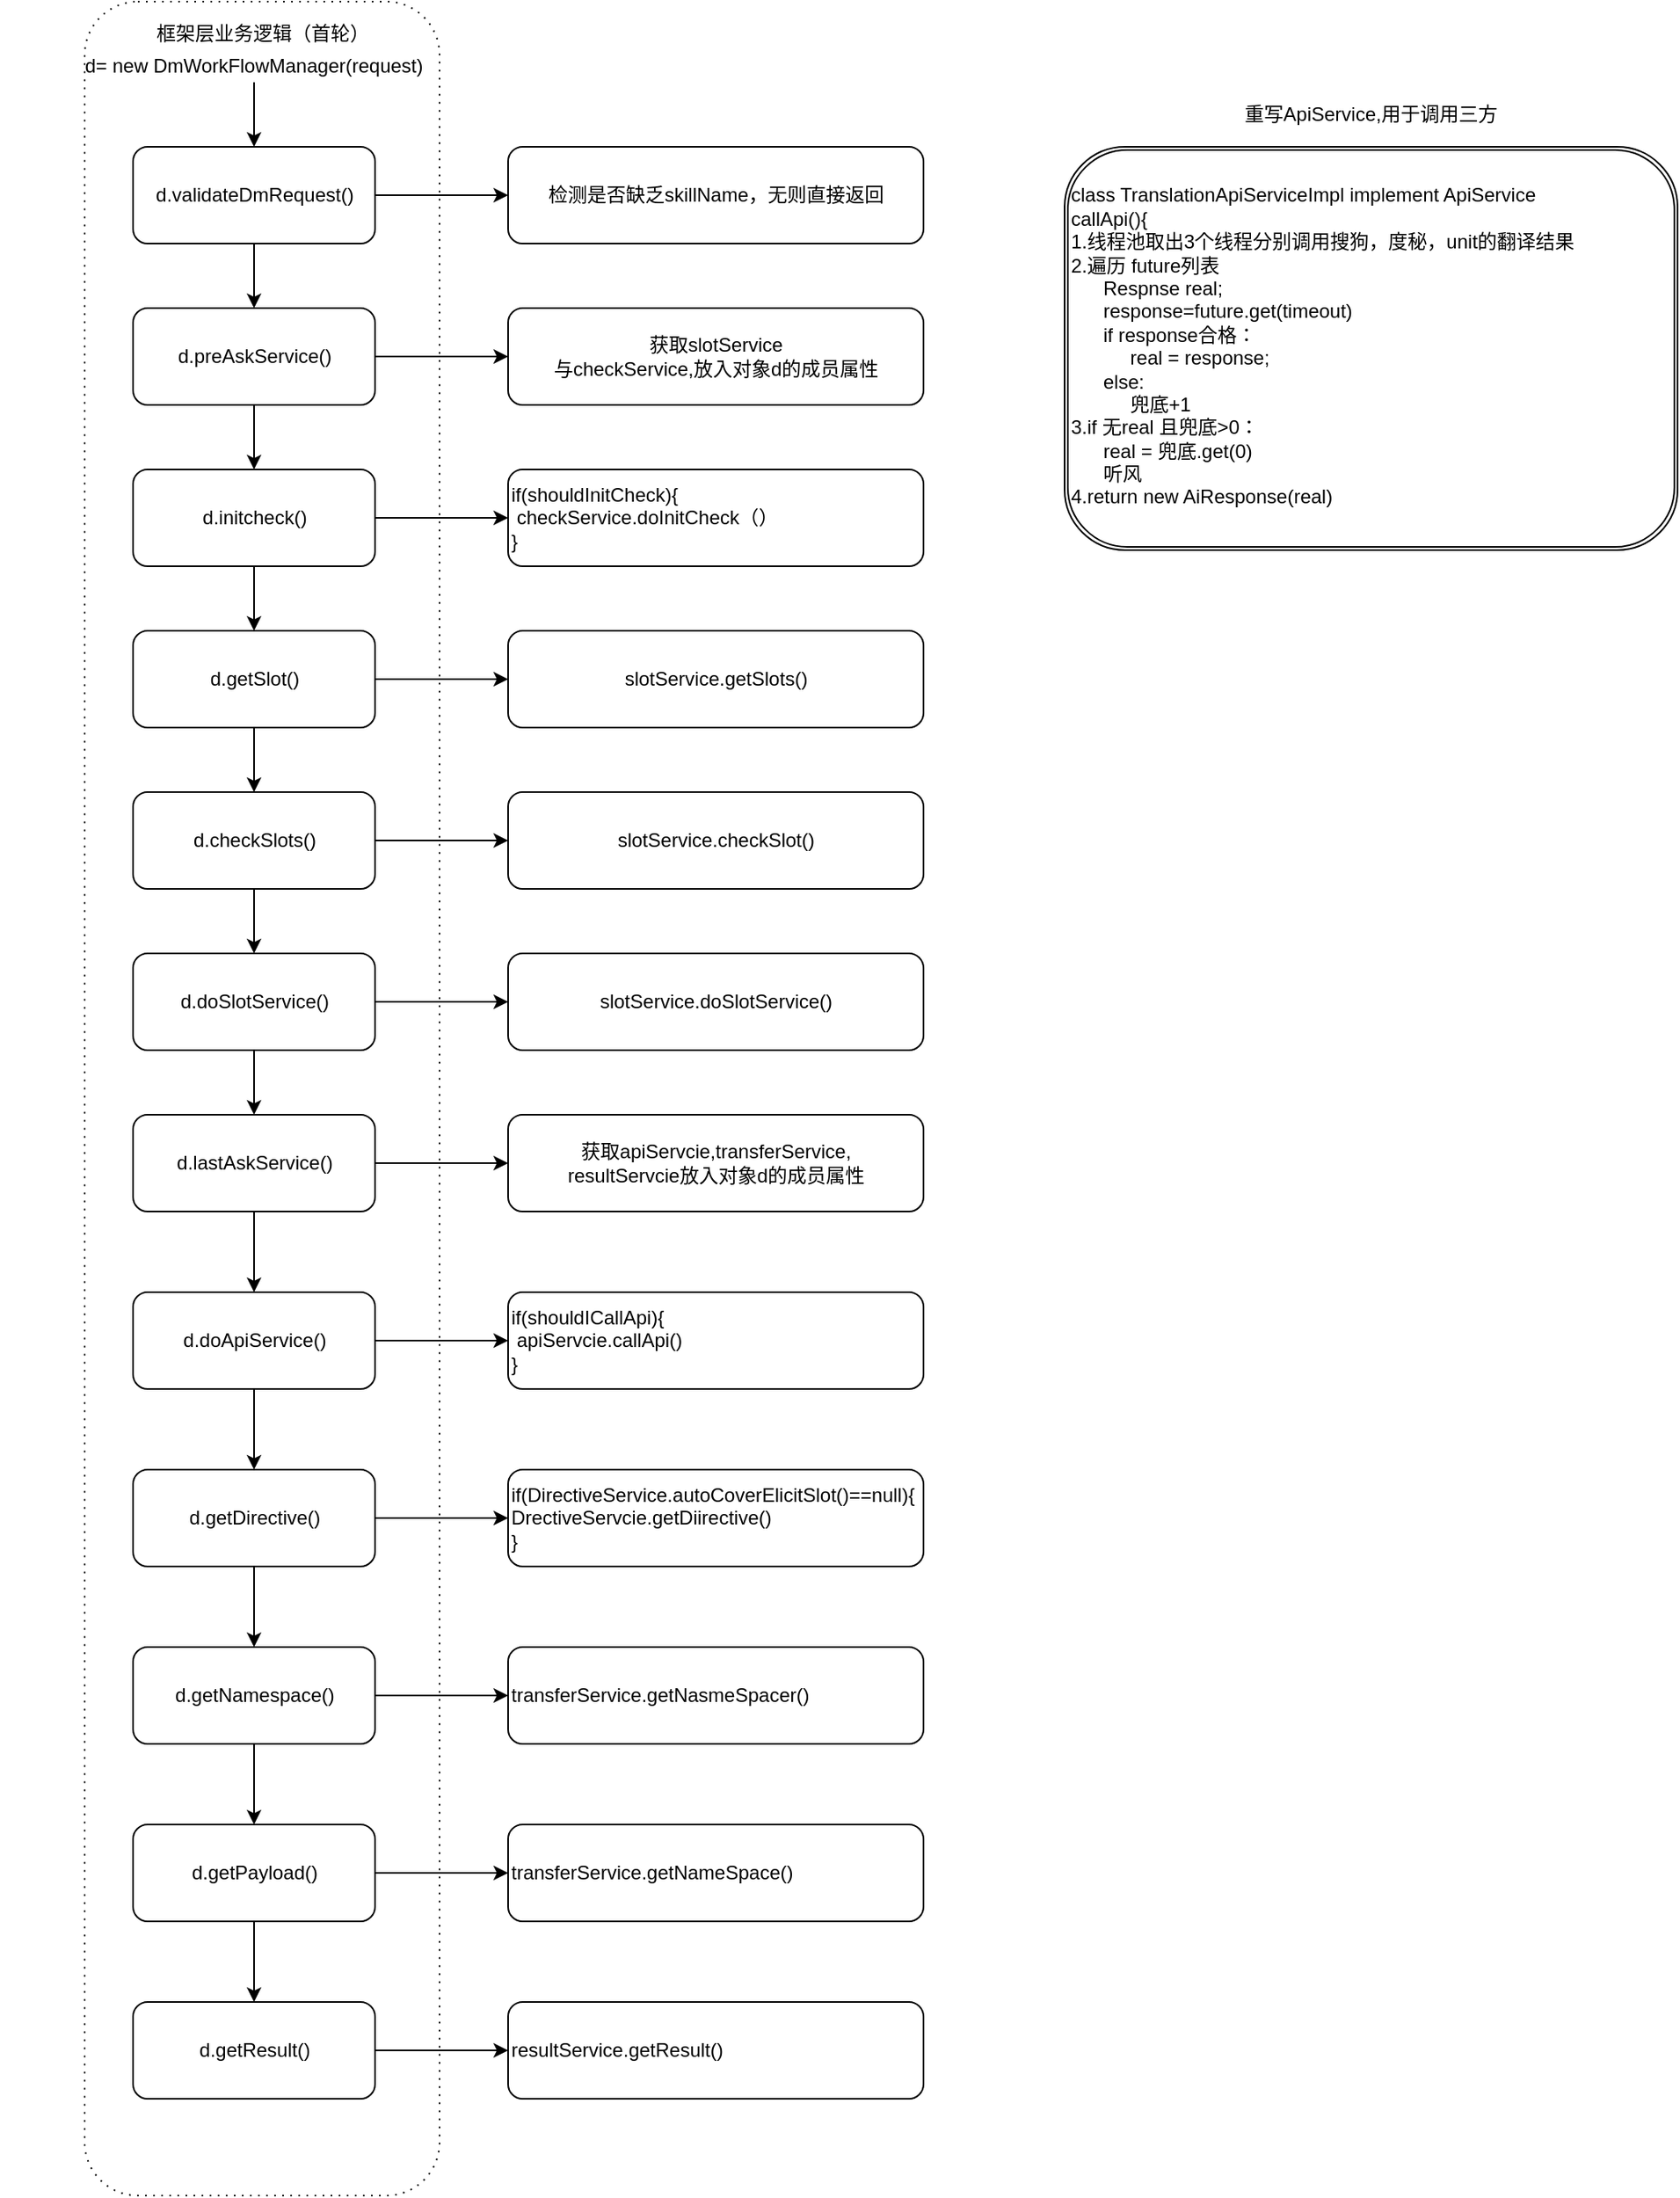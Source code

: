 <mxfile version="13.8.2" type="github">
  <diagram id="hl56yfetpkZTC3vXIedy" name="第 1 页">
    <mxGraphModel dx="541" dy="585" grid="1" gridSize="10" guides="1" tooltips="1" connect="1" arrows="1" fold="1" page="1" pageScale="1" pageWidth="1169" pageHeight="1654" math="0" shadow="0">
      <root>
        <mxCell id="0" />
        <mxCell id="1" parent="0" />
        <mxCell id="-9Mtz2GCRb9Vz_m4Vo6k-12" value="" style="shape=ext;rounded=1;html=1;whiteSpace=wrap;dashed=1;dashPattern=1 4;" vertex="1" parent="1">
          <mxGeometry x="92.5" y="40" width="220" height="1360" as="geometry" />
        </mxCell>
        <mxCell id="-9Mtz2GCRb9Vz_m4Vo6k-30" value="" style="edgeStyle=orthogonalEdgeStyle;rounded=0;orthogonalLoop=1;jettySize=auto;html=1;" edge="1" parent="1" source="-9Mtz2GCRb9Vz_m4Vo6k-1" target="-9Mtz2GCRb9Vz_m4Vo6k-29">
          <mxGeometry relative="1" as="geometry" />
        </mxCell>
        <mxCell id="-9Mtz2GCRb9Vz_m4Vo6k-1" value="d.validateDmRequest()" style="rounded=1;whiteSpace=wrap;html=1;" vertex="1" parent="1">
          <mxGeometry x="122.5" y="130" width="150" height="60" as="geometry" />
        </mxCell>
        <mxCell id="-9Mtz2GCRb9Vz_m4Vo6k-32" value="" style="edgeStyle=orthogonalEdgeStyle;rounded=0;orthogonalLoop=1;jettySize=auto;html=1;" edge="1" parent="1" source="-9Mtz2GCRb9Vz_m4Vo6k-2" target="-9Mtz2GCRb9Vz_m4Vo6k-31">
          <mxGeometry relative="1" as="geometry" />
        </mxCell>
        <mxCell id="-9Mtz2GCRb9Vz_m4Vo6k-2" value="d.preAskService()" style="rounded=1;whiteSpace=wrap;html=1;" vertex="1" parent="1">
          <mxGeometry x="122.5" y="230" width="150" height="60" as="geometry" />
        </mxCell>
        <mxCell id="-9Mtz2GCRb9Vz_m4Vo6k-16" value="" style="edgeStyle=orthogonalEdgeStyle;rounded=0;orthogonalLoop=1;jettySize=auto;html=1;" edge="1" parent="1" source="-9Mtz2GCRb9Vz_m4Vo6k-3" target="-9Mtz2GCRb9Vz_m4Vo6k-4">
          <mxGeometry relative="1" as="geometry" />
        </mxCell>
        <mxCell id="-9Mtz2GCRb9Vz_m4Vo6k-34" value="" style="edgeStyle=orthogonalEdgeStyle;rounded=0;orthogonalLoop=1;jettySize=auto;html=1;" edge="1" parent="1" source="-9Mtz2GCRb9Vz_m4Vo6k-3" target="-9Mtz2GCRb9Vz_m4Vo6k-33">
          <mxGeometry relative="1" as="geometry" />
        </mxCell>
        <mxCell id="-9Mtz2GCRb9Vz_m4Vo6k-3" value="d.initcheck()" style="rounded=1;whiteSpace=wrap;html=1;" vertex="1" parent="1">
          <mxGeometry x="122.5" y="330" width="150" height="60" as="geometry" />
        </mxCell>
        <mxCell id="-9Mtz2GCRb9Vz_m4Vo6k-18" value="" style="edgeStyle=orthogonalEdgeStyle;rounded=0;orthogonalLoop=1;jettySize=auto;html=1;" edge="1" parent="1" source="-9Mtz2GCRb9Vz_m4Vo6k-4" target="-9Mtz2GCRb9Vz_m4Vo6k-5">
          <mxGeometry relative="1" as="geometry" />
        </mxCell>
        <mxCell id="-9Mtz2GCRb9Vz_m4Vo6k-36" value="" style="edgeStyle=orthogonalEdgeStyle;rounded=0;orthogonalLoop=1;jettySize=auto;html=1;" edge="1" parent="1" source="-9Mtz2GCRb9Vz_m4Vo6k-4" target="-9Mtz2GCRb9Vz_m4Vo6k-35">
          <mxGeometry relative="1" as="geometry" />
        </mxCell>
        <mxCell id="-9Mtz2GCRb9Vz_m4Vo6k-4" value="d.getSlot()" style="rounded=1;whiteSpace=wrap;html=1;" vertex="1" parent="1">
          <mxGeometry x="122.5" y="430" width="150" height="60" as="geometry" />
        </mxCell>
        <mxCell id="-9Mtz2GCRb9Vz_m4Vo6k-17" value="" style="edgeStyle=orthogonalEdgeStyle;rounded=0;orthogonalLoop=1;jettySize=auto;html=1;" edge="1" parent="1" source="-9Mtz2GCRb9Vz_m4Vo6k-5" target="-9Mtz2GCRb9Vz_m4Vo6k-6">
          <mxGeometry relative="1" as="geometry" />
        </mxCell>
        <mxCell id="-9Mtz2GCRb9Vz_m4Vo6k-38" value="" style="edgeStyle=orthogonalEdgeStyle;rounded=0;orthogonalLoop=1;jettySize=auto;html=1;" edge="1" parent="1" source="-9Mtz2GCRb9Vz_m4Vo6k-5" target="-9Mtz2GCRb9Vz_m4Vo6k-37">
          <mxGeometry relative="1" as="geometry" />
        </mxCell>
        <mxCell id="-9Mtz2GCRb9Vz_m4Vo6k-5" value="d.checkSlots()" style="rounded=1;whiteSpace=wrap;html=1;" vertex="1" parent="1">
          <mxGeometry x="122.5" y="530" width="150" height="60" as="geometry" />
        </mxCell>
        <mxCell id="-9Mtz2GCRb9Vz_m4Vo6k-40" value="" style="edgeStyle=orthogonalEdgeStyle;rounded=0;orthogonalLoop=1;jettySize=auto;html=1;" edge="1" parent="1" source="-9Mtz2GCRb9Vz_m4Vo6k-6" target="-9Mtz2GCRb9Vz_m4Vo6k-39">
          <mxGeometry relative="1" as="geometry" />
        </mxCell>
        <mxCell id="-9Mtz2GCRb9Vz_m4Vo6k-43" value="" style="edgeStyle=orthogonalEdgeStyle;rounded=0;orthogonalLoop=1;jettySize=auto;html=1;" edge="1" parent="1" source="-9Mtz2GCRb9Vz_m4Vo6k-6" target="-9Mtz2GCRb9Vz_m4Vo6k-41">
          <mxGeometry relative="1" as="geometry" />
        </mxCell>
        <mxCell id="-9Mtz2GCRb9Vz_m4Vo6k-6" value="d.doSlotService()" style="rounded=1;whiteSpace=wrap;html=1;" vertex="1" parent="1">
          <mxGeometry x="122.5" y="630" width="150" height="60" as="geometry" />
        </mxCell>
        <mxCell id="-9Mtz2GCRb9Vz_m4Vo6k-20" value="" style="edgeStyle=orthogonalEdgeStyle;rounded=0;orthogonalLoop=1;jettySize=auto;html=1;" edge="1" parent="1" source="-9Mtz2GCRb9Vz_m4Vo6k-7" target="-9Mtz2GCRb9Vz_m4Vo6k-8">
          <mxGeometry relative="1" as="geometry" />
        </mxCell>
        <mxCell id="-9Mtz2GCRb9Vz_m4Vo6k-47" value="" style="edgeStyle=orthogonalEdgeStyle;rounded=0;orthogonalLoop=1;jettySize=auto;html=1;" edge="1" parent="1" source="-9Mtz2GCRb9Vz_m4Vo6k-7" target="-9Mtz2GCRb9Vz_m4Vo6k-46">
          <mxGeometry relative="1" as="geometry" />
        </mxCell>
        <mxCell id="-9Mtz2GCRb9Vz_m4Vo6k-7" value="d.doApiService()" style="rounded=1;whiteSpace=wrap;html=1;" vertex="1" parent="1">
          <mxGeometry x="122.5" y="840" width="150" height="60" as="geometry" />
        </mxCell>
        <mxCell id="-9Mtz2GCRb9Vz_m4Vo6k-21" value="" style="edgeStyle=orthogonalEdgeStyle;rounded=0;orthogonalLoop=1;jettySize=auto;html=1;" edge="1" parent="1" source="-9Mtz2GCRb9Vz_m4Vo6k-8" target="-9Mtz2GCRb9Vz_m4Vo6k-9">
          <mxGeometry relative="1" as="geometry" />
        </mxCell>
        <mxCell id="-9Mtz2GCRb9Vz_m4Vo6k-50" value="" style="edgeStyle=orthogonalEdgeStyle;rounded=0;orthogonalLoop=1;jettySize=auto;html=1;" edge="1" parent="1" source="-9Mtz2GCRb9Vz_m4Vo6k-8" target="-9Mtz2GCRb9Vz_m4Vo6k-49">
          <mxGeometry relative="1" as="geometry" />
        </mxCell>
        <mxCell id="-9Mtz2GCRb9Vz_m4Vo6k-8" value="d.getDirective()" style="rounded=1;whiteSpace=wrap;html=1;" vertex="1" parent="1">
          <mxGeometry x="122.5" y="950" width="150" height="60" as="geometry" />
        </mxCell>
        <mxCell id="-9Mtz2GCRb9Vz_m4Vo6k-22" value="" style="edgeStyle=orthogonalEdgeStyle;rounded=0;orthogonalLoop=1;jettySize=auto;html=1;" edge="1" parent="1" source="-9Mtz2GCRb9Vz_m4Vo6k-9" target="-9Mtz2GCRb9Vz_m4Vo6k-10">
          <mxGeometry relative="1" as="geometry" />
        </mxCell>
        <mxCell id="-9Mtz2GCRb9Vz_m4Vo6k-53" value="" style="edgeStyle=orthogonalEdgeStyle;rounded=0;orthogonalLoop=1;jettySize=auto;html=1;" edge="1" parent="1" source="-9Mtz2GCRb9Vz_m4Vo6k-9" target="-9Mtz2GCRb9Vz_m4Vo6k-51">
          <mxGeometry relative="1" as="geometry" />
        </mxCell>
        <mxCell id="-9Mtz2GCRb9Vz_m4Vo6k-9" value="d.getNamespace()" style="rounded=1;whiteSpace=wrap;html=1;" vertex="1" parent="1">
          <mxGeometry x="122.5" y="1060" width="150" height="60" as="geometry" />
        </mxCell>
        <mxCell id="-9Mtz2GCRb9Vz_m4Vo6k-23" value="" style="edgeStyle=orthogonalEdgeStyle;rounded=0;orthogonalLoop=1;jettySize=auto;html=1;" edge="1" parent="1" source="-9Mtz2GCRb9Vz_m4Vo6k-10" target="-9Mtz2GCRb9Vz_m4Vo6k-11">
          <mxGeometry relative="1" as="geometry" />
        </mxCell>
        <mxCell id="-9Mtz2GCRb9Vz_m4Vo6k-55" value="" style="edgeStyle=orthogonalEdgeStyle;rounded=0;orthogonalLoop=1;jettySize=auto;html=1;" edge="1" parent="1" source="-9Mtz2GCRb9Vz_m4Vo6k-10" target="-9Mtz2GCRb9Vz_m4Vo6k-54">
          <mxGeometry relative="1" as="geometry" />
        </mxCell>
        <mxCell id="-9Mtz2GCRb9Vz_m4Vo6k-10" value="d.getPayload()" style="rounded=1;whiteSpace=wrap;html=1;" vertex="1" parent="1">
          <mxGeometry x="122.5" y="1170" width="150" height="60" as="geometry" />
        </mxCell>
        <mxCell id="-9Mtz2GCRb9Vz_m4Vo6k-57" value="" style="edgeStyle=orthogonalEdgeStyle;rounded=0;orthogonalLoop=1;jettySize=auto;html=1;" edge="1" parent="1" source="-9Mtz2GCRb9Vz_m4Vo6k-11" target="-9Mtz2GCRb9Vz_m4Vo6k-56">
          <mxGeometry relative="1" as="geometry" />
        </mxCell>
        <mxCell id="-9Mtz2GCRb9Vz_m4Vo6k-11" value="d.getResult()" style="rounded=1;whiteSpace=wrap;html=1;" vertex="1" parent="1">
          <mxGeometry x="122.5" y="1280" width="150" height="60" as="geometry" />
        </mxCell>
        <mxCell id="-9Mtz2GCRb9Vz_m4Vo6k-27" value="" style="edgeStyle=orthogonalEdgeStyle;rounded=0;orthogonalLoop=1;jettySize=auto;html=1;" edge="1" parent="1" source="-9Mtz2GCRb9Vz_m4Vo6k-13" target="-9Mtz2GCRb9Vz_m4Vo6k-1">
          <mxGeometry relative="1" as="geometry" />
        </mxCell>
        <mxCell id="-9Mtz2GCRb9Vz_m4Vo6k-13" value="d= new DmWorkFlowManager(request)" style="text;html=1;strokeColor=none;fillColor=none;align=center;verticalAlign=middle;whiteSpace=wrap;rounded=0;" vertex="1" parent="1">
          <mxGeometry x="40" y="70" width="315" height="20" as="geometry" />
        </mxCell>
        <mxCell id="-9Mtz2GCRb9Vz_m4Vo6k-14" value="" style="endArrow=classic;html=1;exitX=0.5;exitY=1;exitDx=0;exitDy=0;" edge="1" parent="1" source="-9Mtz2GCRb9Vz_m4Vo6k-1" target="-9Mtz2GCRb9Vz_m4Vo6k-2">
          <mxGeometry width="50" height="50" relative="1" as="geometry">
            <mxPoint x="332.5" y="150" as="sourcePoint" />
            <mxPoint x="382.5" y="100" as="targetPoint" />
          </mxGeometry>
        </mxCell>
        <mxCell id="-9Mtz2GCRb9Vz_m4Vo6k-15" value="" style="endArrow=classic;html=1;exitX=0.5;exitY=1;exitDx=0;exitDy=0;entryX=0.5;entryY=0;entryDx=0;entryDy=0;" edge="1" parent="1" source="-9Mtz2GCRb9Vz_m4Vo6k-2" target="-9Mtz2GCRb9Vz_m4Vo6k-3">
          <mxGeometry width="50" height="50" relative="1" as="geometry">
            <mxPoint x="192.5" y="200" as="sourcePoint" />
            <mxPoint x="192.5" y="240" as="targetPoint" />
          </mxGeometry>
        </mxCell>
        <mxCell id="-9Mtz2GCRb9Vz_m4Vo6k-28" value="框架层业务逻辑（首轮）" style="text;html=1;strokeColor=none;fillColor=none;align=center;verticalAlign=middle;whiteSpace=wrap;rounded=0;" vertex="1" parent="1">
          <mxGeometry x="127.5" y="50" width="150" height="20" as="geometry" />
        </mxCell>
        <mxCell id="-9Mtz2GCRb9Vz_m4Vo6k-29" value="检测是否缺乏skillName，无则直接返回" style="rounded=1;whiteSpace=wrap;html=1;" vertex="1" parent="1">
          <mxGeometry x="355" y="130" width="257.5" height="60" as="geometry" />
        </mxCell>
        <mxCell id="-9Mtz2GCRb9Vz_m4Vo6k-31" value="获取slotService&lt;br&gt;与checkService,放入对象d的成员属性" style="rounded=1;whiteSpace=wrap;html=1;" vertex="1" parent="1">
          <mxGeometry x="355" y="230" width="257.5" height="60" as="geometry" />
        </mxCell>
        <mxCell id="-9Mtz2GCRb9Vz_m4Vo6k-33" value="if(shouldInitCheck){&lt;br&gt;&amp;nbsp;checkService.doInitCheck（）&lt;br&gt;}" style="rounded=1;whiteSpace=wrap;html=1;align=left;" vertex="1" parent="1">
          <mxGeometry x="355" y="330" width="257.5" height="60" as="geometry" />
        </mxCell>
        <mxCell id="-9Mtz2GCRb9Vz_m4Vo6k-35" value="slotService.getSlots()" style="rounded=1;whiteSpace=wrap;html=1;" vertex="1" parent="1">
          <mxGeometry x="355" y="430" width="257.5" height="60" as="geometry" />
        </mxCell>
        <mxCell id="-9Mtz2GCRb9Vz_m4Vo6k-37" value="slotService.checkSlot()" style="rounded=1;whiteSpace=wrap;html=1;" vertex="1" parent="1">
          <mxGeometry x="355" y="530" width="257.5" height="60" as="geometry" />
        </mxCell>
        <mxCell id="-9Mtz2GCRb9Vz_m4Vo6k-39" value="slotService.doSlotService()" style="rounded=1;whiteSpace=wrap;html=1;" vertex="1" parent="1">
          <mxGeometry x="355" y="630" width="257.5" height="60" as="geometry" />
        </mxCell>
        <mxCell id="-9Mtz2GCRb9Vz_m4Vo6k-42" value="" style="edgeStyle=orthogonalEdgeStyle;rounded=0;orthogonalLoop=1;jettySize=auto;html=1;" edge="1" parent="1" source="-9Mtz2GCRb9Vz_m4Vo6k-41" target="-9Mtz2GCRb9Vz_m4Vo6k-7">
          <mxGeometry relative="1" as="geometry" />
        </mxCell>
        <mxCell id="-9Mtz2GCRb9Vz_m4Vo6k-45" value="" style="edgeStyle=orthogonalEdgeStyle;rounded=0;orthogonalLoop=1;jettySize=auto;html=1;" edge="1" parent="1" source="-9Mtz2GCRb9Vz_m4Vo6k-41" target="-9Mtz2GCRb9Vz_m4Vo6k-44">
          <mxGeometry relative="1" as="geometry" />
        </mxCell>
        <mxCell id="-9Mtz2GCRb9Vz_m4Vo6k-41" value="d.lastAskService()" style="rounded=1;whiteSpace=wrap;html=1;" vertex="1" parent="1">
          <mxGeometry x="122.5" y="730" width="150" height="60" as="geometry" />
        </mxCell>
        <mxCell id="-9Mtz2GCRb9Vz_m4Vo6k-44" value="获取apiServcie,transferService,&lt;br&gt;resultServcie放入对象d的成员属性" style="rounded=1;whiteSpace=wrap;html=1;" vertex="1" parent="1">
          <mxGeometry x="355" y="730" width="257.5" height="60" as="geometry" />
        </mxCell>
        <mxCell id="-9Mtz2GCRb9Vz_m4Vo6k-46" value="if(shouldICallApi){&lt;br&gt;&amp;nbsp;apiServcie.callApi()&lt;br&gt;}" style="rounded=1;whiteSpace=wrap;html=1;align=left;" vertex="1" parent="1">
          <mxGeometry x="355" y="840" width="257.5" height="60" as="geometry" />
        </mxCell>
        <mxCell id="-9Mtz2GCRb9Vz_m4Vo6k-49" value="if(DirectiveService.autoCoverElicitSlot()==null){&lt;br&gt;DrectiveServcie.getDiirective()&lt;br&gt;}" style="rounded=1;whiteSpace=wrap;html=1;align=left;" vertex="1" parent="1">
          <mxGeometry x="355" y="950" width="257.5" height="60" as="geometry" />
        </mxCell>
        <mxCell id="-9Mtz2GCRb9Vz_m4Vo6k-51" value="transferService.getNasmeSpacer()" style="rounded=1;whiteSpace=wrap;html=1;align=left;" vertex="1" parent="1">
          <mxGeometry x="355" y="1060" width="257.5" height="60" as="geometry" />
        </mxCell>
        <mxCell id="-9Mtz2GCRb9Vz_m4Vo6k-54" value="transferService.getNameSpace()" style="rounded=1;whiteSpace=wrap;html=1;align=left;" vertex="1" parent="1">
          <mxGeometry x="355" y="1170" width="257.5" height="60" as="geometry" />
        </mxCell>
        <mxCell id="-9Mtz2GCRb9Vz_m4Vo6k-56" value="resultService.getResult()" style="rounded=1;whiteSpace=wrap;html=1;align=left;" vertex="1" parent="1">
          <mxGeometry x="355" y="1280" width="257.5" height="60" as="geometry" />
        </mxCell>
        <mxCell id="-9Mtz2GCRb9Vz_m4Vo6k-58" value="&lt;br&gt;class TranslationApiServiceImpl implement ApiService&lt;br&gt;callApi(){&lt;br&gt;1.线程池取出3个线程分别调用搜狗，度秘，unit的翻译结果&lt;br&gt;2.遍历 future列表&lt;br&gt;&amp;nbsp; &amp;nbsp; &amp;nbsp; Respnse real;&lt;br&gt;&amp;nbsp; &amp;nbsp; &amp;nbsp; response=future.get(timeout)&lt;br&gt;&amp;nbsp; &amp;nbsp; &amp;nbsp; if response合格：&lt;br&gt;&amp;nbsp; &amp;nbsp; &amp;nbsp; &amp;nbsp; &amp;nbsp; &amp;nbsp;real = response;&lt;br&gt;&amp;nbsp; &amp;nbsp; &amp;nbsp; else:&lt;br&gt;&amp;nbsp; &amp;nbsp; &amp;nbsp; &amp;nbsp; &amp;nbsp; &amp;nbsp;兜底+1&lt;br&gt;3.if 无real 且兜底&amp;gt;0：&lt;br&gt;&amp;nbsp; &amp;nbsp; &amp;nbsp; real = 兜底.get(0)&lt;br&gt;&amp;nbsp; &amp;nbsp; &amp;nbsp; 听风&lt;br&gt;4.return new AiResponse(real)&lt;br&gt;&amp;nbsp; &amp;nbsp; &amp;nbsp;&amp;nbsp;&lt;br&gt;&amp;nbsp; &amp;nbsp; &amp;nbsp; &amp;nbsp;&lt;br&gt;&lt;br&gt;&lt;br&gt;" style="shape=ext;double=1;rounded=1;whiteSpace=wrap;html=1;align=left;verticalAlign=top;" vertex="1" parent="1">
          <mxGeometry x="700" y="130" width="380" height="250" as="geometry" />
        </mxCell>
        <mxCell id="-9Mtz2GCRb9Vz_m4Vo6k-60" value="重写ApiService,用于调用三方" style="text;html=1;strokeColor=none;fillColor=none;align=center;verticalAlign=middle;whiteSpace=wrap;rounded=0;" vertex="1" parent="1">
          <mxGeometry x="760" y="100" width="260" height="20" as="geometry" />
        </mxCell>
      </root>
    </mxGraphModel>
  </diagram>
</mxfile>
